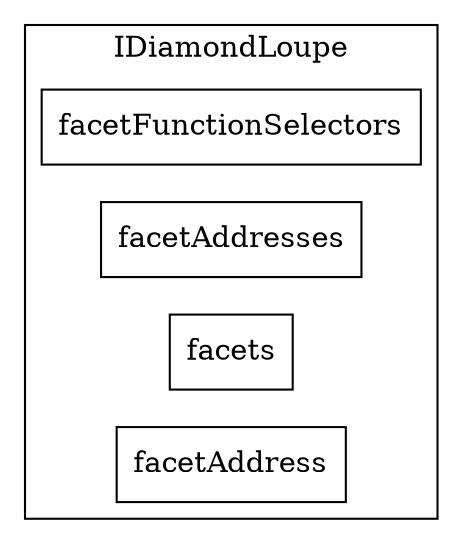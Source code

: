 strict digraph {
rankdir="LR"
node [shape=box]
subgraph cluster_40_IDiamondLoupe {
label = "IDiamondLoupe"
"40_facetFunctionSelectors" [label="facetFunctionSelectors"]
"40_facetAddresses" [label="facetAddresses"]
"40_facets" [label="facets"]
"40_facetAddress" [label="facetAddress"]
}subgraph cluster_solidity {
label = "[Solidity]"
}
}